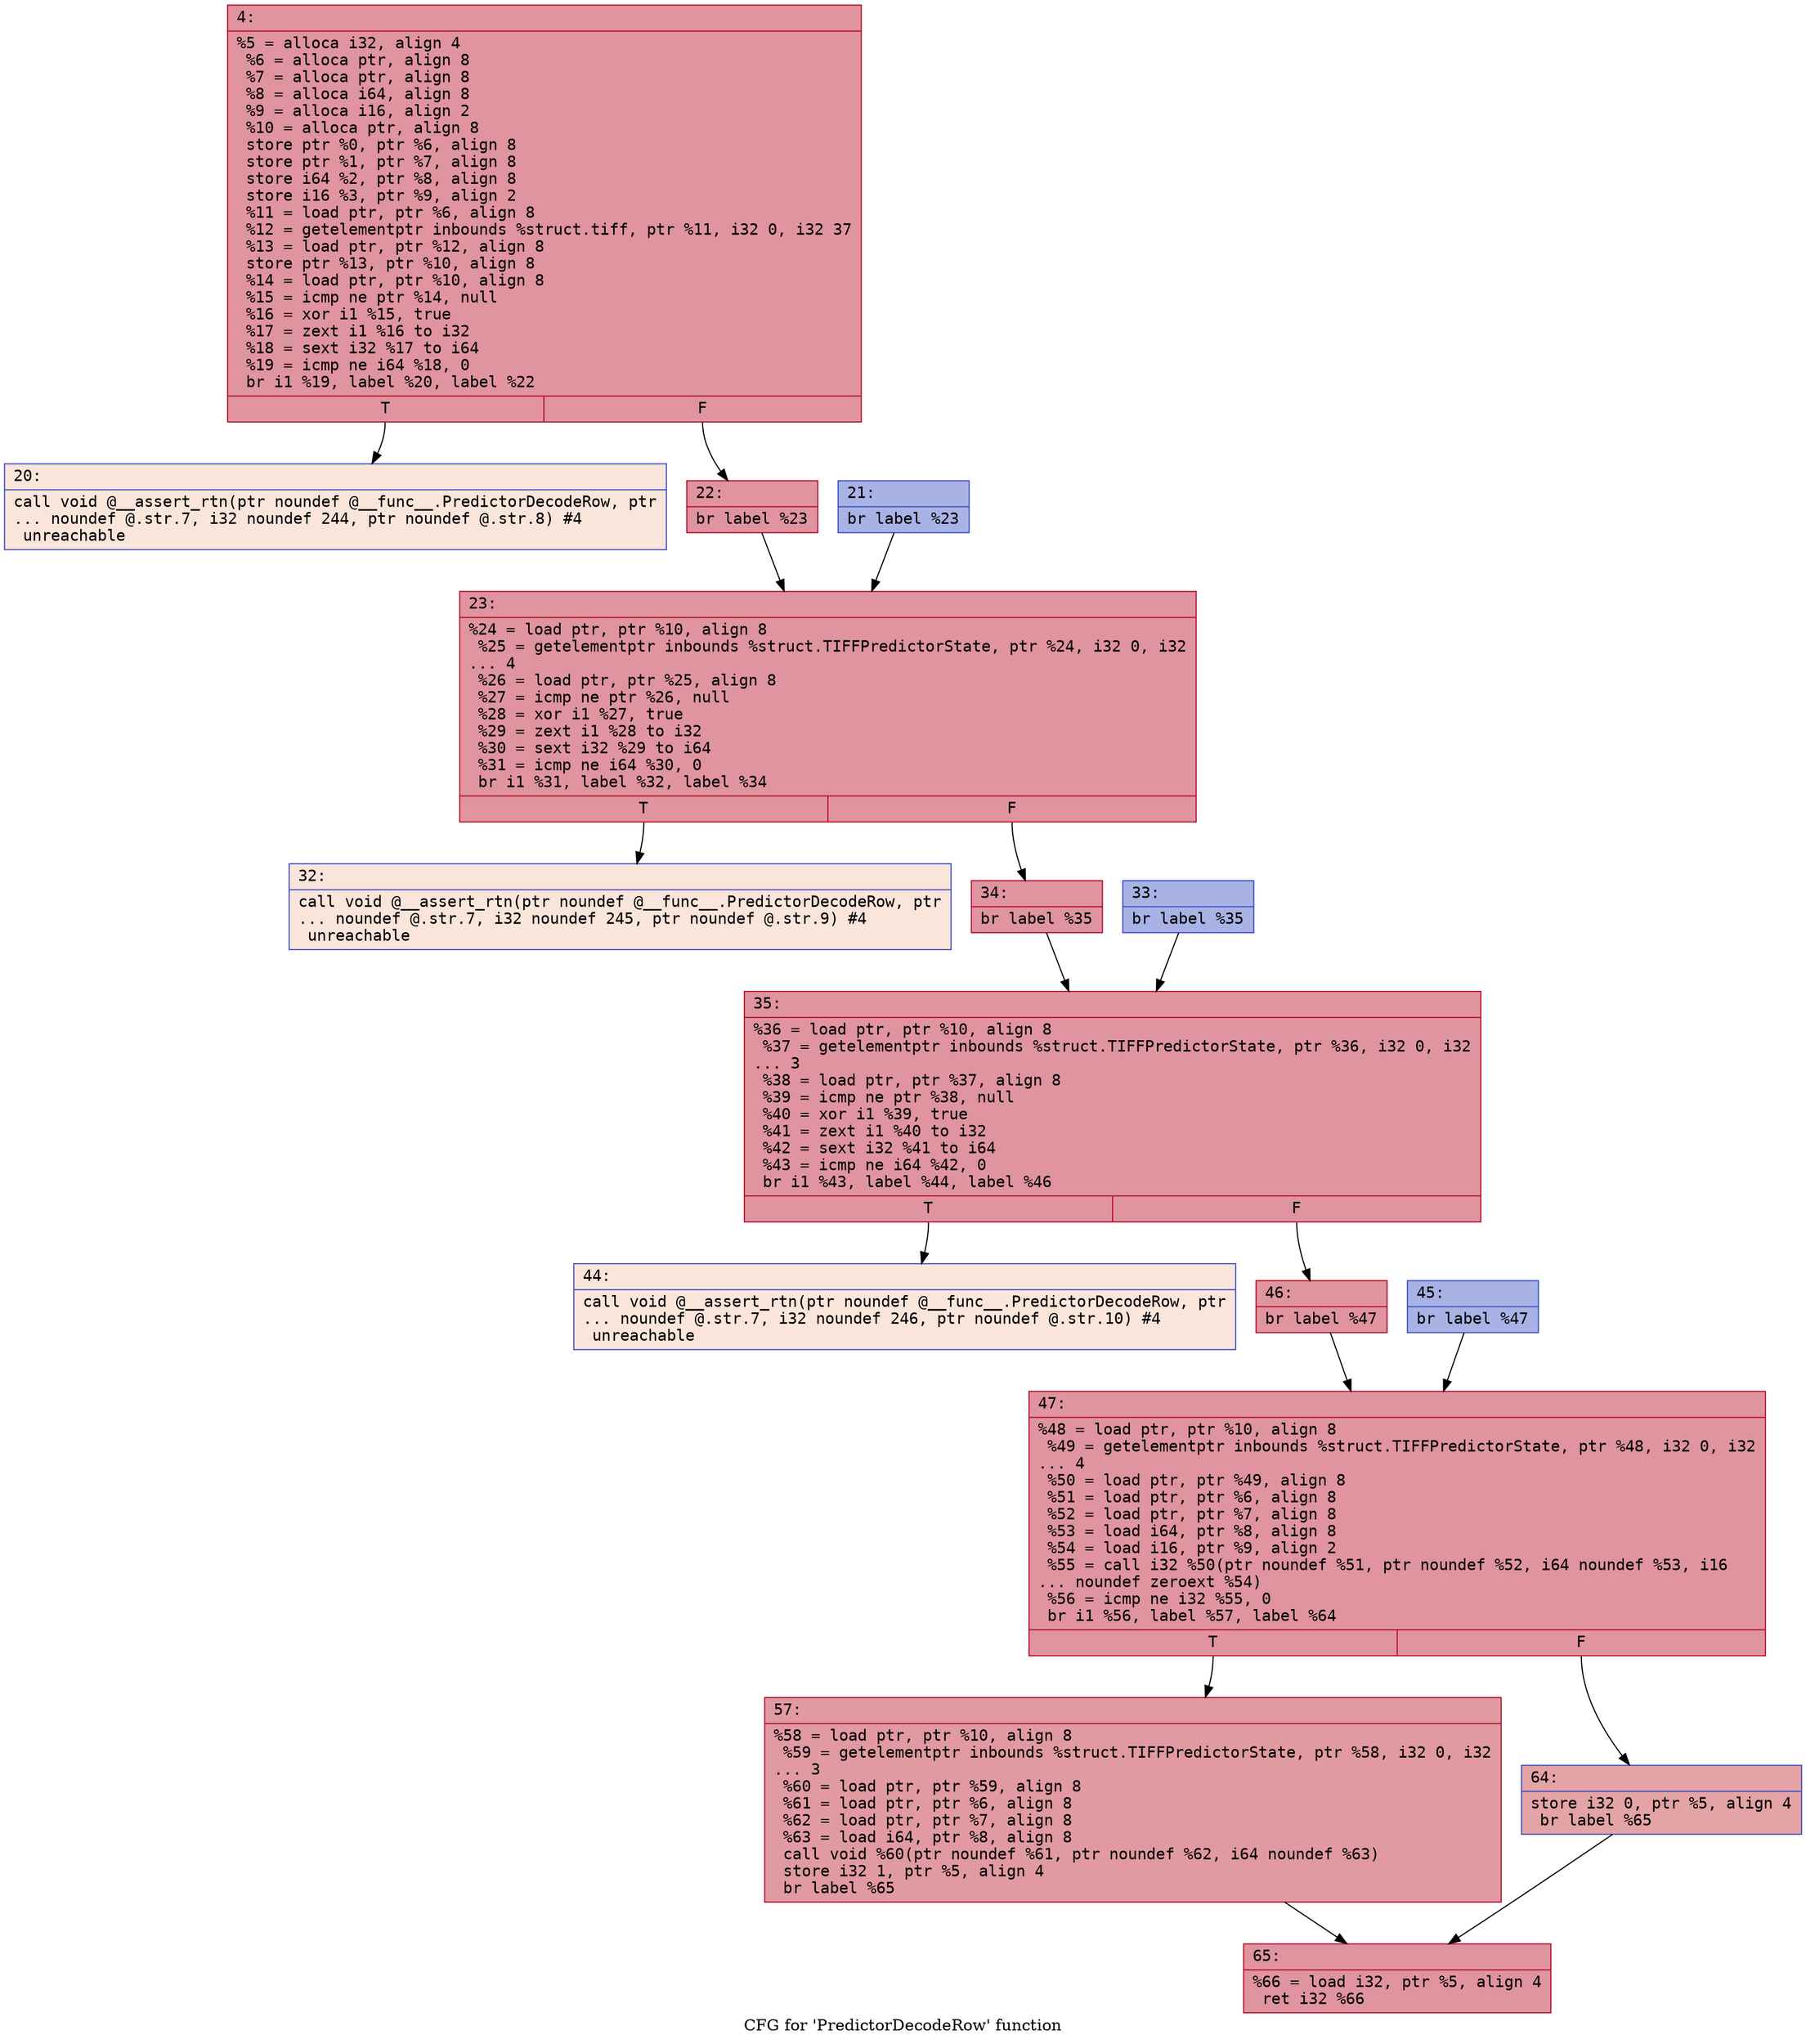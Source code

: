 digraph "CFG for 'PredictorDecodeRow' function" {
	label="CFG for 'PredictorDecodeRow' function";

	Node0x6000002fb0c0 [shape=record,color="#b70d28ff", style=filled, fillcolor="#b70d2870" fontname="Courier",label="{4:\l|  %5 = alloca i32, align 4\l  %6 = alloca ptr, align 8\l  %7 = alloca ptr, align 8\l  %8 = alloca i64, align 8\l  %9 = alloca i16, align 2\l  %10 = alloca ptr, align 8\l  store ptr %0, ptr %6, align 8\l  store ptr %1, ptr %7, align 8\l  store i64 %2, ptr %8, align 8\l  store i16 %3, ptr %9, align 2\l  %11 = load ptr, ptr %6, align 8\l  %12 = getelementptr inbounds %struct.tiff, ptr %11, i32 0, i32 37\l  %13 = load ptr, ptr %12, align 8\l  store ptr %13, ptr %10, align 8\l  %14 = load ptr, ptr %10, align 8\l  %15 = icmp ne ptr %14, null\l  %16 = xor i1 %15, true\l  %17 = zext i1 %16 to i32\l  %18 = sext i32 %17 to i64\l  %19 = icmp ne i64 %18, 0\l  br i1 %19, label %20, label %22\l|{<s0>T|<s1>F}}"];
	Node0x6000002fb0c0:s0 -> Node0x6000002fb110[tooltip="4 -> 20\nProbability 0.00%" ];
	Node0x6000002fb0c0:s1 -> Node0x6000002fb1b0[tooltip="4 -> 22\nProbability 100.00%" ];
	Node0x6000002fb110 [shape=record,color="#3d50c3ff", style=filled, fillcolor="#f4c5ad70" fontname="Courier",label="{20:\l|  call void @__assert_rtn(ptr noundef @__func__.PredictorDecodeRow, ptr\l... noundef @.str.7, i32 noundef 244, ptr noundef @.str.8) #4\l  unreachable\l}"];
	Node0x6000002fb160 [shape=record,color="#3d50c3ff", style=filled, fillcolor="#3d50c370" fontname="Courier",label="{21:\l|  br label %23\l}"];
	Node0x6000002fb160 -> Node0x6000002fb200[tooltip="21 -> 23\nProbability 100.00%" ];
	Node0x6000002fb1b0 [shape=record,color="#b70d28ff", style=filled, fillcolor="#b70d2870" fontname="Courier",label="{22:\l|  br label %23\l}"];
	Node0x6000002fb1b0 -> Node0x6000002fb200[tooltip="22 -> 23\nProbability 100.00%" ];
	Node0x6000002fb200 [shape=record,color="#b70d28ff", style=filled, fillcolor="#b70d2870" fontname="Courier",label="{23:\l|  %24 = load ptr, ptr %10, align 8\l  %25 = getelementptr inbounds %struct.TIFFPredictorState, ptr %24, i32 0, i32\l... 4\l  %26 = load ptr, ptr %25, align 8\l  %27 = icmp ne ptr %26, null\l  %28 = xor i1 %27, true\l  %29 = zext i1 %28 to i32\l  %30 = sext i32 %29 to i64\l  %31 = icmp ne i64 %30, 0\l  br i1 %31, label %32, label %34\l|{<s0>T|<s1>F}}"];
	Node0x6000002fb200:s0 -> Node0x6000002fb250[tooltip="23 -> 32\nProbability 0.00%" ];
	Node0x6000002fb200:s1 -> Node0x6000002fb2f0[tooltip="23 -> 34\nProbability 100.00%" ];
	Node0x6000002fb250 [shape=record,color="#3d50c3ff", style=filled, fillcolor="#f4c5ad70" fontname="Courier",label="{32:\l|  call void @__assert_rtn(ptr noundef @__func__.PredictorDecodeRow, ptr\l... noundef @.str.7, i32 noundef 245, ptr noundef @.str.9) #4\l  unreachable\l}"];
	Node0x6000002fb2a0 [shape=record,color="#3d50c3ff", style=filled, fillcolor="#3d50c370" fontname="Courier",label="{33:\l|  br label %35\l}"];
	Node0x6000002fb2a0 -> Node0x6000002fb340[tooltip="33 -> 35\nProbability 100.00%" ];
	Node0x6000002fb2f0 [shape=record,color="#b70d28ff", style=filled, fillcolor="#b70d2870" fontname="Courier",label="{34:\l|  br label %35\l}"];
	Node0x6000002fb2f0 -> Node0x6000002fb340[tooltip="34 -> 35\nProbability 100.00%" ];
	Node0x6000002fb340 [shape=record,color="#b70d28ff", style=filled, fillcolor="#b70d2870" fontname="Courier",label="{35:\l|  %36 = load ptr, ptr %10, align 8\l  %37 = getelementptr inbounds %struct.TIFFPredictorState, ptr %36, i32 0, i32\l... 3\l  %38 = load ptr, ptr %37, align 8\l  %39 = icmp ne ptr %38, null\l  %40 = xor i1 %39, true\l  %41 = zext i1 %40 to i32\l  %42 = sext i32 %41 to i64\l  %43 = icmp ne i64 %42, 0\l  br i1 %43, label %44, label %46\l|{<s0>T|<s1>F}}"];
	Node0x6000002fb340:s0 -> Node0x6000002fb390[tooltip="35 -> 44\nProbability 0.00%" ];
	Node0x6000002fb340:s1 -> Node0x6000002fb430[tooltip="35 -> 46\nProbability 100.00%" ];
	Node0x6000002fb390 [shape=record,color="#3d50c3ff", style=filled, fillcolor="#f4c5ad70" fontname="Courier",label="{44:\l|  call void @__assert_rtn(ptr noundef @__func__.PredictorDecodeRow, ptr\l... noundef @.str.7, i32 noundef 246, ptr noundef @.str.10) #4\l  unreachable\l}"];
	Node0x6000002fb3e0 [shape=record,color="#3d50c3ff", style=filled, fillcolor="#3d50c370" fontname="Courier",label="{45:\l|  br label %47\l}"];
	Node0x6000002fb3e0 -> Node0x6000002fb480[tooltip="45 -> 47\nProbability 100.00%" ];
	Node0x6000002fb430 [shape=record,color="#b70d28ff", style=filled, fillcolor="#b70d2870" fontname="Courier",label="{46:\l|  br label %47\l}"];
	Node0x6000002fb430 -> Node0x6000002fb480[tooltip="46 -> 47\nProbability 100.00%" ];
	Node0x6000002fb480 [shape=record,color="#b70d28ff", style=filled, fillcolor="#b70d2870" fontname="Courier",label="{47:\l|  %48 = load ptr, ptr %10, align 8\l  %49 = getelementptr inbounds %struct.TIFFPredictorState, ptr %48, i32 0, i32\l... 4\l  %50 = load ptr, ptr %49, align 8\l  %51 = load ptr, ptr %6, align 8\l  %52 = load ptr, ptr %7, align 8\l  %53 = load i64, ptr %8, align 8\l  %54 = load i16, ptr %9, align 2\l  %55 = call i32 %50(ptr noundef %51, ptr noundef %52, i64 noundef %53, i16\l... noundef zeroext %54)\l  %56 = icmp ne i32 %55, 0\l  br i1 %56, label %57, label %64\l|{<s0>T|<s1>F}}"];
	Node0x6000002fb480:s0 -> Node0x6000002fb4d0[tooltip="47 -> 57\nProbability 62.50%" ];
	Node0x6000002fb480:s1 -> Node0x6000002fb520[tooltip="47 -> 64\nProbability 37.50%" ];
	Node0x6000002fb4d0 [shape=record,color="#b70d28ff", style=filled, fillcolor="#bb1b2c70" fontname="Courier",label="{57:\l|  %58 = load ptr, ptr %10, align 8\l  %59 = getelementptr inbounds %struct.TIFFPredictorState, ptr %58, i32 0, i32\l... 3\l  %60 = load ptr, ptr %59, align 8\l  %61 = load ptr, ptr %6, align 8\l  %62 = load ptr, ptr %7, align 8\l  %63 = load i64, ptr %8, align 8\l  call void %60(ptr noundef %61, ptr noundef %62, i64 noundef %63)\l  store i32 1, ptr %5, align 4\l  br label %65\l}"];
	Node0x6000002fb4d0 -> Node0x6000002fb570[tooltip="57 -> 65\nProbability 100.00%" ];
	Node0x6000002fb520 [shape=record,color="#3d50c3ff", style=filled, fillcolor="#c32e3170" fontname="Courier",label="{64:\l|  store i32 0, ptr %5, align 4\l  br label %65\l}"];
	Node0x6000002fb520 -> Node0x6000002fb570[tooltip="64 -> 65\nProbability 100.00%" ];
	Node0x6000002fb570 [shape=record,color="#b70d28ff", style=filled, fillcolor="#b70d2870" fontname="Courier",label="{65:\l|  %66 = load i32, ptr %5, align 4\l  ret i32 %66\l}"];
}
